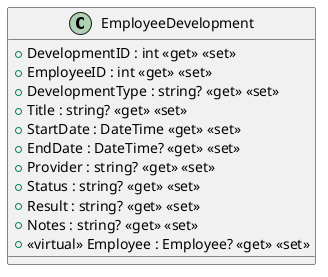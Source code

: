 @startuml
class EmployeeDevelopment {
    + DevelopmentID : int <<get>> <<set>>
    + EmployeeID : int <<get>> <<set>>
    + DevelopmentType : string? <<get>> <<set>>
    + Title : string? <<get>> <<set>>
    + StartDate : DateTime <<get>> <<set>>
    + EndDate : DateTime? <<get>> <<set>>
    + Provider : string? <<get>> <<set>>
    + Status : string? <<get>> <<set>>
    + Result : string? <<get>> <<set>>
    + Notes : string? <<get>> <<set>>
    + <<virtual>> Employee : Employee? <<get>> <<set>>
}
@enduml
